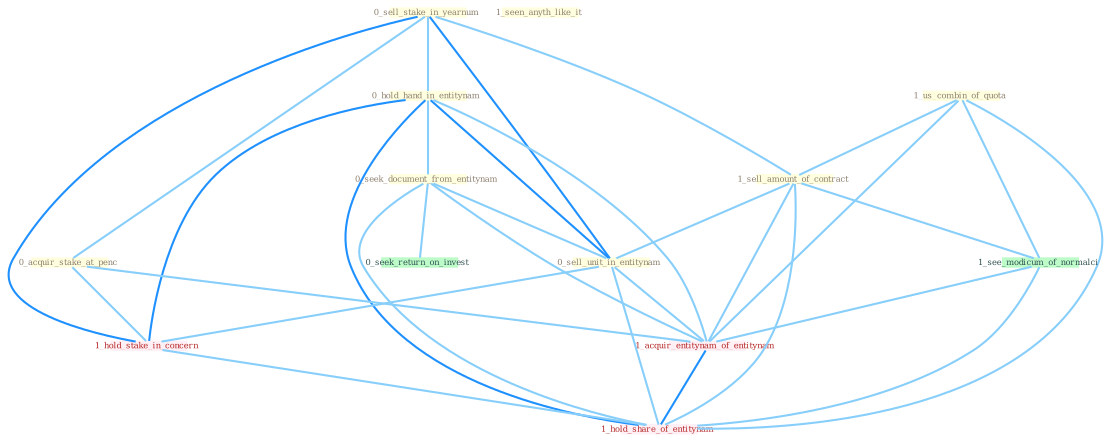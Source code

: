 Graph G{ 
    node
    [shape=polygon,style=filled,width=.5,height=.06,color="#BDFCC9",fixedsize=true,fontsize=4,
    fontcolor="#2f4f4f"];
    {node
    [color="#ffffe0", fontcolor="#8b7d6b"] "0_sell_stake_in_yearnum " "0_hold_hand_in_entitynam " "1_us_combin_of_quota " "1_sell_amount_of_contract " "0_acquir_stake_at_penc " "1_seen_anyth_like_it " "0_seek_document_from_entitynam " "0_sell_unit_in_entitynam "}
{node [color="#fff0f5", fontcolor="#b22222"] "1_hold_stake_in_concern " "1_acquir_entitynam_of_entitynam " "1_hold_share_of_entitynam "}
edge [color="#B0E2FF"];

	"0_sell_stake_in_yearnum " -- "0_hold_hand_in_entitynam " [w="1", color="#87cefa" ];
	"0_sell_stake_in_yearnum " -- "1_sell_amount_of_contract " [w="1", color="#87cefa" ];
	"0_sell_stake_in_yearnum " -- "0_acquir_stake_at_penc " [w="1", color="#87cefa" ];
	"0_sell_stake_in_yearnum " -- "0_sell_unit_in_entitynam " [w="2", color="#1e90ff" , len=0.8];
	"0_sell_stake_in_yearnum " -- "1_hold_stake_in_concern " [w="2", color="#1e90ff" , len=0.8];
	"0_hold_hand_in_entitynam " -- "0_seek_document_from_entitynam " [w="1", color="#87cefa" ];
	"0_hold_hand_in_entitynam " -- "0_sell_unit_in_entitynam " [w="2", color="#1e90ff" , len=0.8];
	"0_hold_hand_in_entitynam " -- "1_hold_stake_in_concern " [w="2", color="#1e90ff" , len=0.8];
	"0_hold_hand_in_entitynam " -- "1_acquir_entitynam_of_entitynam " [w="1", color="#87cefa" ];
	"0_hold_hand_in_entitynam " -- "1_hold_share_of_entitynam " [w="2", color="#1e90ff" , len=0.8];
	"1_us_combin_of_quota " -- "1_sell_amount_of_contract " [w="1", color="#87cefa" ];
	"1_us_combin_of_quota " -- "1_see_modicum_of_normalci " [w="1", color="#87cefa" ];
	"1_us_combin_of_quota " -- "1_acquir_entitynam_of_entitynam " [w="1", color="#87cefa" ];
	"1_us_combin_of_quota " -- "1_hold_share_of_entitynam " [w="1", color="#87cefa" ];
	"1_sell_amount_of_contract " -- "0_sell_unit_in_entitynam " [w="1", color="#87cefa" ];
	"1_sell_amount_of_contract " -- "1_see_modicum_of_normalci " [w="1", color="#87cefa" ];
	"1_sell_amount_of_contract " -- "1_acquir_entitynam_of_entitynam " [w="1", color="#87cefa" ];
	"1_sell_amount_of_contract " -- "1_hold_share_of_entitynam " [w="1", color="#87cefa" ];
	"0_acquir_stake_at_penc " -- "1_hold_stake_in_concern " [w="1", color="#87cefa" ];
	"0_acquir_stake_at_penc " -- "1_acquir_entitynam_of_entitynam " [w="1", color="#87cefa" ];
	"0_seek_document_from_entitynam " -- "0_sell_unit_in_entitynam " [w="1", color="#87cefa" ];
	"0_seek_document_from_entitynam " -- "0_seek_return_on_invest " [w="1", color="#87cefa" ];
	"0_seek_document_from_entitynam " -- "1_acquir_entitynam_of_entitynam " [w="1", color="#87cefa" ];
	"0_seek_document_from_entitynam " -- "1_hold_share_of_entitynam " [w="1", color="#87cefa" ];
	"0_sell_unit_in_entitynam " -- "1_hold_stake_in_concern " [w="1", color="#87cefa" ];
	"0_sell_unit_in_entitynam " -- "1_acquir_entitynam_of_entitynam " [w="1", color="#87cefa" ];
	"0_sell_unit_in_entitynam " -- "1_hold_share_of_entitynam " [w="1", color="#87cefa" ];
	"1_hold_stake_in_concern " -- "1_hold_share_of_entitynam " [w="1", color="#87cefa" ];
	"1_see_modicum_of_normalci " -- "1_acquir_entitynam_of_entitynam " [w="1", color="#87cefa" ];
	"1_see_modicum_of_normalci " -- "1_hold_share_of_entitynam " [w="1", color="#87cefa" ];
	"1_acquir_entitynam_of_entitynam " -- "1_hold_share_of_entitynam " [w="2", color="#1e90ff" , len=0.8];
}